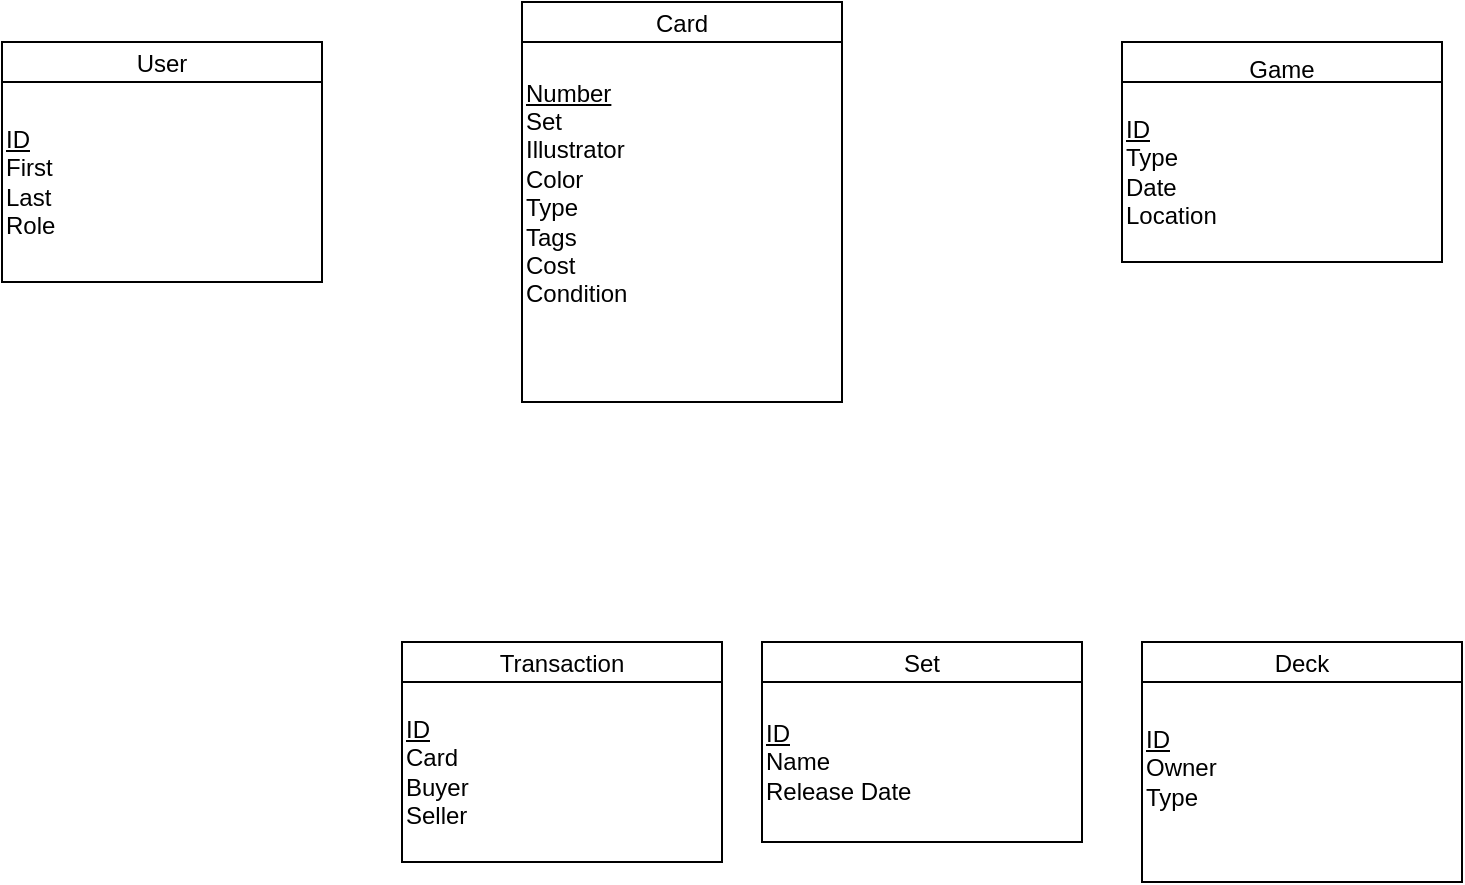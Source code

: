 <mxfile version="24.7.17">
  <diagram name="Page-1" id="0nlb1dliOWBwUxGK6tL_">
    <mxGraphModel dx="1153" dy="600" grid="1" gridSize="10" guides="1" tooltips="1" connect="1" arrows="1" fold="1" page="1" pageScale="1" pageWidth="850" pageHeight="1100" math="0" shadow="0">
      <root>
        <mxCell id="0" />
        <mxCell id="1" parent="0" />
        <mxCell id="mXgSpQSUyrAD3igTiRfM-2" value="Card" style="swimlane;fontStyle=0;childLayout=stackLayout;horizontal=1;startSize=20;fillColor=#ffffff;horizontalStack=0;resizeParent=1;resizeParentMax=0;resizeLast=0;collapsible=0;marginBottom=0;swimlaneFillColor=#ffffff;" parent="1" vertex="1">
          <mxGeometry x="280" y="70" width="160" height="200" as="geometry" />
        </mxCell>
        <mxCell id="mXgSpQSUyrAD3igTiRfM-8" value="&lt;div style=&quot;&quot;&gt;&lt;div&gt;&lt;u style=&quot;&quot;&gt;Number&lt;/u&gt;&lt;/div&gt;&lt;/div&gt;&lt;div style=&quot;&quot;&gt;Set&lt;/div&gt;&lt;div style=&quot;&quot;&gt;&lt;span style=&quot;background-color: initial;&quot;&gt;Illustrator&lt;/span&gt;&lt;br&gt;&lt;/div&gt;&lt;div style=&quot;&quot;&gt;Color&lt;/div&gt;&lt;div style=&quot;&quot;&gt;Type&lt;/div&gt;&lt;div style=&quot;&quot;&gt;Tags&lt;/div&gt;&lt;div style=&quot;&quot;&gt;Cost&lt;/div&gt;&lt;div style=&quot;&quot;&gt;Condition&lt;/div&gt;&lt;div style=&quot;&quot;&gt;&lt;br&gt;&lt;/div&gt;&lt;div style=&quot;&quot;&gt;&lt;br&gt;&lt;/div&gt;" style="text;strokeColor=none;align=left;fillColor=none;html=1;verticalAlign=middle;whiteSpace=wrap;rounded=0;" parent="mXgSpQSUyrAD3igTiRfM-2" vertex="1">
          <mxGeometry y="20" width="160" height="180" as="geometry" />
        </mxCell>
        <mxCell id="mXgSpQSUyrAD3igTiRfM-3" value="Transaction" style="swimlane;fontStyle=0;childLayout=stackLayout;horizontal=1;startSize=20;fillColor=#ffffff;horizontalStack=0;resizeParent=1;resizeParentMax=0;resizeLast=0;collapsible=0;marginBottom=0;swimlaneFillColor=#ffffff;" parent="1" vertex="1">
          <mxGeometry x="220" y="390" width="160" height="110" as="geometry" />
        </mxCell>
        <mxCell id="bROvHSK_g-5JyAQyVbSG-1" value="&lt;u&gt;ID&lt;/u&gt;&lt;div&gt;Card&lt;/div&gt;&lt;div&gt;Buyer&lt;/div&gt;&lt;div&gt;Seller&lt;br&gt;&lt;/div&gt;" style="text;strokeColor=none;align=left;fillColor=none;html=1;verticalAlign=middle;whiteSpace=wrap;rounded=0;" vertex="1" parent="mXgSpQSUyrAD3igTiRfM-3">
          <mxGeometry y="20" width="160" height="90" as="geometry" />
        </mxCell>
        <mxCell id="mXgSpQSUyrAD3igTiRfM-4" value="Set" style="swimlane;fontStyle=0;childLayout=stackLayout;horizontal=1;startSize=20;fillColor=#ffffff;horizontalStack=0;resizeParent=1;resizeParentMax=0;resizeLast=0;collapsible=0;marginBottom=0;swimlaneFillColor=#ffffff;" parent="1" vertex="1">
          <mxGeometry x="400" y="390" width="160" height="100" as="geometry" />
        </mxCell>
        <mxCell id="bROvHSK_g-5JyAQyVbSG-3" value="&lt;u&gt;ID&lt;/u&gt;&lt;div&gt;Name&lt;/div&gt;&lt;div&gt;Release Date&lt;/div&gt;" style="text;strokeColor=none;align=left;fillColor=none;html=1;verticalAlign=middle;whiteSpace=wrap;rounded=0;" vertex="1" parent="mXgSpQSUyrAD3igTiRfM-4">
          <mxGeometry y="20" width="160" height="80" as="geometry" />
        </mxCell>
        <mxCell id="mXgSpQSUyrAD3igTiRfM-5" value="Deck" style="swimlane;fontStyle=0;childLayout=stackLayout;horizontal=1;startSize=20;fillColor=#ffffff;horizontalStack=0;resizeParent=1;resizeParentMax=0;resizeLast=0;collapsible=0;marginBottom=0;swimlaneFillColor=#ffffff;" parent="1" vertex="1">
          <mxGeometry x="590" y="390" width="160" height="120" as="geometry" />
        </mxCell>
        <mxCell id="bROvHSK_g-5JyAQyVbSG-4" value="&lt;u&gt;ID&lt;/u&gt;&lt;div&gt;Owner&lt;/div&gt;&lt;div&gt;Type&lt;/div&gt;&lt;div&gt;&lt;br&gt;&lt;/div&gt;" style="text;strokeColor=none;align=left;fillColor=none;html=1;verticalAlign=middle;whiteSpace=wrap;rounded=0;" vertex="1" parent="mXgSpQSUyrAD3igTiRfM-5">
          <mxGeometry y="20" width="160" height="100" as="geometry" />
        </mxCell>
        <mxCell id="mXgSpQSUyrAD3igTiRfM-6" value="Game" style="swimlane;fontStyle=0;childLayout=stackLayout;horizontal=1;startSize=20;fillColor=#ffffff;horizontalStack=0;resizeParent=1;resizeParentMax=0;resizeLast=0;collapsible=0;marginBottom=0;swimlaneFillColor=#ffffff;verticalAlign=top;" parent="1" vertex="1">
          <mxGeometry x="580" y="90" width="160" height="110" as="geometry" />
        </mxCell>
        <mxCell id="mXgSpQSUyrAD3igTiRfM-9" value="&lt;div style=&quot;&quot;&gt;&lt;u&gt;ID&lt;/u&gt;&lt;/div&gt;&lt;div style=&quot;&quot;&gt;Type&lt;/div&gt;&lt;div style=&quot;&quot;&gt;Date&amp;nbsp;&lt;br&gt;Location&lt;/div&gt;" style="text;strokeColor=none;align=left;fillColor=none;html=1;verticalAlign=middle;whiteSpace=wrap;rounded=0;" parent="mXgSpQSUyrAD3igTiRfM-6" vertex="1">
          <mxGeometry y="20" width="160" height="90" as="geometry" />
        </mxCell>
        <mxCell id="mXgSpQSUyrAD3igTiRfM-1" value="User" style="swimlane;fontStyle=0;childLayout=stackLayout;horizontal=1;startSize=20;fillColor=#ffffff;horizontalStack=0;resizeParent=1;resizeParentMax=0;resizeLast=0;collapsible=0;marginBottom=0;swimlaneFillColor=#ffffff;" parent="1" vertex="1">
          <mxGeometry x="20" y="90" width="160" height="120" as="geometry" />
        </mxCell>
        <mxCell id="mXgSpQSUyrAD3igTiRfM-7" value="&lt;div style=&quot;&quot;&gt;&lt;span style=&quot;background-color: initial;&quot;&gt;&lt;u&gt;ID&lt;/u&gt;&lt;/span&gt;&lt;/div&gt;&lt;div style=&quot;&quot;&gt;&lt;span style=&quot;background-color: initial;&quot;&gt;First&lt;/span&gt;&lt;/div&gt;&lt;div style=&quot;&quot;&gt;Last&lt;/div&gt;&lt;div style=&quot;&quot;&gt;Role&lt;/div&gt;" style="text;strokeColor=none;align=left;fillColor=none;html=1;verticalAlign=middle;whiteSpace=wrap;rounded=0;" parent="mXgSpQSUyrAD3igTiRfM-1" vertex="1">
          <mxGeometry y="20" width="160" height="100" as="geometry" />
        </mxCell>
      </root>
    </mxGraphModel>
  </diagram>
</mxfile>
